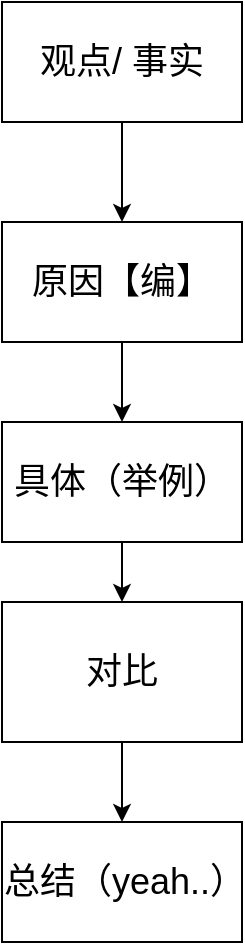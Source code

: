 <mxfile version="15.7.3" type="github">
  <diagram id="S4AvFaS1FlO98KIJ39zW" name="Page-1">
    <mxGraphModel dx="1186" dy="589" grid="1" gridSize="10" guides="1" tooltips="1" connect="1" arrows="1" fold="1" page="1" pageScale="1" pageWidth="827" pageHeight="1169" math="0" shadow="0">
      <root>
        <mxCell id="0" />
        <mxCell id="1" parent="0" />
        <mxCell id="aFzCnFoMK0MhnVJln1m9-6" style="edgeStyle=orthogonalEdgeStyle;rounded=0;orthogonalLoop=1;jettySize=auto;html=1;entryX=0.5;entryY=0;entryDx=0;entryDy=0;fontSize=18;" edge="1" parent="1" source="aFzCnFoMK0MhnVJln1m9-1" target="aFzCnFoMK0MhnVJln1m9-2">
          <mxGeometry relative="1" as="geometry" />
        </mxCell>
        <mxCell id="aFzCnFoMK0MhnVJln1m9-1" value="&lt;font style=&quot;font-size: 18px&quot;&gt;观点/ 事实&lt;/font&gt;" style="rounded=0;whiteSpace=wrap;html=1;" vertex="1" parent="1">
          <mxGeometry x="300" y="100" width="120" height="60" as="geometry" />
        </mxCell>
        <mxCell id="aFzCnFoMK0MhnVJln1m9-7" style="edgeStyle=orthogonalEdgeStyle;rounded=0;orthogonalLoop=1;jettySize=auto;html=1;entryX=0.5;entryY=0;entryDx=0;entryDy=0;fontSize=18;" edge="1" parent="1" source="aFzCnFoMK0MhnVJln1m9-2" target="aFzCnFoMK0MhnVJln1m9-3">
          <mxGeometry relative="1" as="geometry" />
        </mxCell>
        <mxCell id="aFzCnFoMK0MhnVJln1m9-2" value="原因【编】" style="rounded=0;whiteSpace=wrap;html=1;fontSize=18;" vertex="1" parent="1">
          <mxGeometry x="300" y="210" width="120" height="60" as="geometry" />
        </mxCell>
        <mxCell id="aFzCnFoMK0MhnVJln1m9-8" style="edgeStyle=orthogonalEdgeStyle;rounded=0;orthogonalLoop=1;jettySize=auto;html=1;entryX=0.5;entryY=0;entryDx=0;entryDy=0;fontSize=18;" edge="1" parent="1" source="aFzCnFoMK0MhnVJln1m9-3" target="aFzCnFoMK0MhnVJln1m9-4">
          <mxGeometry relative="1" as="geometry" />
        </mxCell>
        <mxCell id="aFzCnFoMK0MhnVJln1m9-3" value="具体（举例）" style="rounded=0;whiteSpace=wrap;html=1;fontSize=18;" vertex="1" parent="1">
          <mxGeometry x="300" y="310" width="120" height="60" as="geometry" />
        </mxCell>
        <mxCell id="aFzCnFoMK0MhnVJln1m9-9" style="edgeStyle=orthogonalEdgeStyle;rounded=0;orthogonalLoop=1;jettySize=auto;html=1;entryX=0.5;entryY=0;entryDx=0;entryDy=0;fontSize=18;" edge="1" parent="1" source="aFzCnFoMK0MhnVJln1m9-4" target="aFzCnFoMK0MhnVJln1m9-5">
          <mxGeometry relative="1" as="geometry" />
        </mxCell>
        <mxCell id="aFzCnFoMK0MhnVJln1m9-4" value="对比" style="rounded=0;whiteSpace=wrap;html=1;fontSize=18;" vertex="1" parent="1">
          <mxGeometry x="300" y="400" width="120" height="70" as="geometry" />
        </mxCell>
        <mxCell id="aFzCnFoMK0MhnVJln1m9-5" value="总结（yeah..）" style="rounded=0;whiteSpace=wrap;html=1;fontSize=18;" vertex="1" parent="1">
          <mxGeometry x="300" y="510" width="120" height="60" as="geometry" />
        </mxCell>
      </root>
    </mxGraphModel>
  </diagram>
</mxfile>

